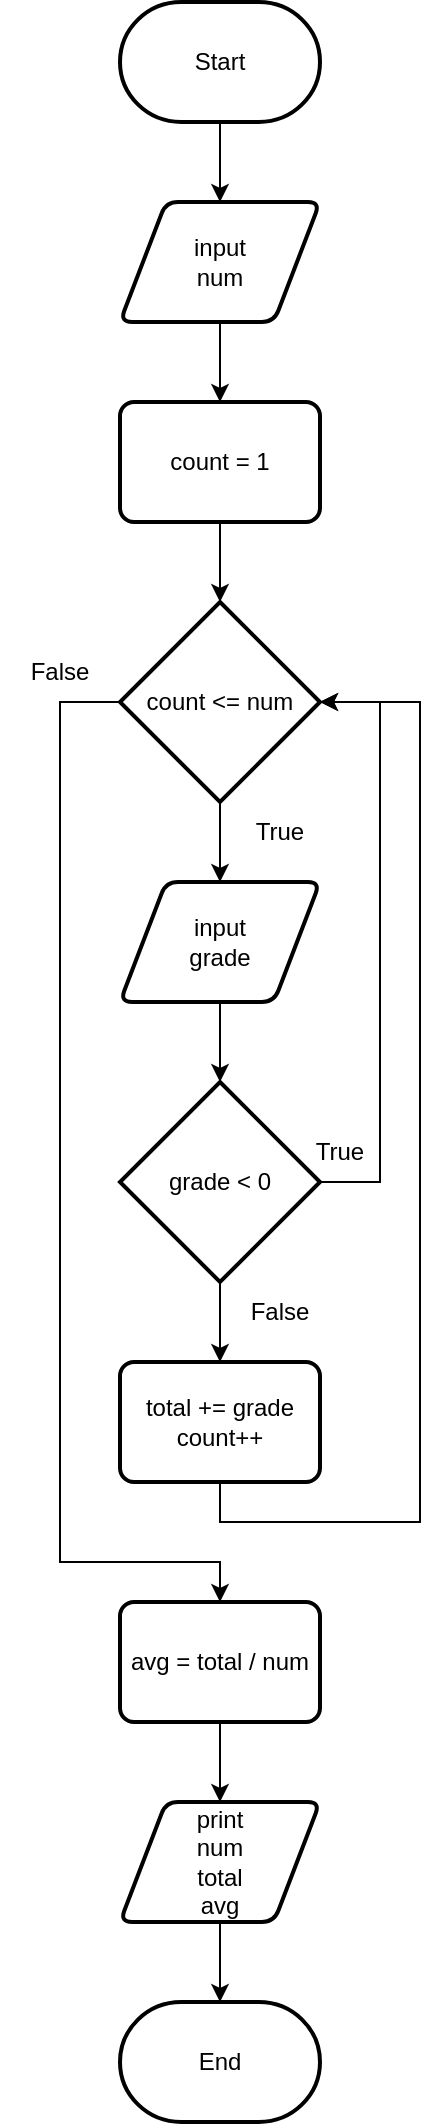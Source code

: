 <mxfile version="21.2.3" type="device">
  <diagram name="Page-1" id="aas672YwQk-0MgA5ubcF">
    <mxGraphModel dx="1147" dy="619" grid="1" gridSize="10" guides="1" tooltips="1" connect="1" arrows="1" fold="1" page="1" pageScale="1" pageWidth="1200" pageHeight="1600" math="0" shadow="0">
      <root>
        <mxCell id="0" />
        <mxCell id="1" parent="0" />
        <mxCell id="vzzCDepZhQNcNllD5PRw-26" value="" style="edgeStyle=orthogonalEdgeStyle;rounded=0;orthogonalLoop=1;jettySize=auto;html=1;" edge="1" parent="1" source="vzzCDepZhQNcNllD5PRw-1" target="vzzCDepZhQNcNllD5PRw-2">
          <mxGeometry relative="1" as="geometry" />
        </mxCell>
        <mxCell id="vzzCDepZhQNcNllD5PRw-1" value="Start" style="strokeWidth=2;html=1;shape=mxgraph.flowchart.terminator;whiteSpace=wrap;" vertex="1" parent="1">
          <mxGeometry x="550" y="40" width="100" height="60" as="geometry" />
        </mxCell>
        <mxCell id="vzzCDepZhQNcNllD5PRw-13" value="" style="edgeStyle=orthogonalEdgeStyle;rounded=0;orthogonalLoop=1;jettySize=auto;html=1;" edge="1" parent="1" source="vzzCDepZhQNcNllD5PRw-2" target="vzzCDepZhQNcNllD5PRw-3">
          <mxGeometry relative="1" as="geometry" />
        </mxCell>
        <mxCell id="vzzCDepZhQNcNllD5PRw-2" value="&lt;div&gt;input&lt;/div&gt;&lt;div&gt;num&lt;/div&gt;" style="shape=parallelogram;html=1;strokeWidth=2;perimeter=parallelogramPerimeter;whiteSpace=wrap;rounded=1;arcSize=12;size=0.23;" vertex="1" parent="1">
          <mxGeometry x="550" y="140" width="100" height="60" as="geometry" />
        </mxCell>
        <mxCell id="vzzCDepZhQNcNllD5PRw-14" value="" style="edgeStyle=orthogonalEdgeStyle;rounded=0;orthogonalLoop=1;jettySize=auto;html=1;" edge="1" parent="1" source="vzzCDepZhQNcNllD5PRw-3" target="vzzCDepZhQNcNllD5PRw-4">
          <mxGeometry relative="1" as="geometry" />
        </mxCell>
        <mxCell id="vzzCDepZhQNcNllD5PRw-3" value="count = 1" style="rounded=1;whiteSpace=wrap;html=1;absoluteArcSize=1;arcSize=14;strokeWidth=2;" vertex="1" parent="1">
          <mxGeometry x="550" y="240" width="100" height="60" as="geometry" />
        </mxCell>
        <mxCell id="vzzCDepZhQNcNllD5PRw-10" value="" style="edgeStyle=orthogonalEdgeStyle;rounded=0;orthogonalLoop=1;jettySize=auto;html=1;" edge="1" parent="1" source="vzzCDepZhQNcNllD5PRw-4" target="vzzCDepZhQNcNllD5PRw-5">
          <mxGeometry relative="1" as="geometry" />
        </mxCell>
        <mxCell id="vzzCDepZhQNcNllD5PRw-16" style="edgeStyle=orthogonalEdgeStyle;rounded=0;orthogonalLoop=1;jettySize=auto;html=1;exitX=0;exitY=0.5;exitDx=0;exitDy=0;exitPerimeter=0;" edge="1" parent="1" source="vzzCDepZhQNcNllD5PRw-4" target="vzzCDepZhQNcNllD5PRw-15">
          <mxGeometry relative="1" as="geometry">
            <Array as="points">
              <mxPoint x="520" y="390" />
              <mxPoint x="520" y="820" />
              <mxPoint x="600" y="820" />
            </Array>
          </mxGeometry>
        </mxCell>
        <mxCell id="vzzCDepZhQNcNllD5PRw-4" value="count &amp;lt;= num" style="strokeWidth=2;html=1;shape=mxgraph.flowchart.decision;whiteSpace=wrap;" vertex="1" parent="1">
          <mxGeometry x="550" y="340" width="100" height="100" as="geometry" />
        </mxCell>
        <mxCell id="vzzCDepZhQNcNllD5PRw-11" value="" style="edgeStyle=orthogonalEdgeStyle;rounded=0;orthogonalLoop=1;jettySize=auto;html=1;" edge="1" parent="1" source="vzzCDepZhQNcNllD5PRw-5" target="vzzCDepZhQNcNllD5PRw-6">
          <mxGeometry relative="1" as="geometry" />
        </mxCell>
        <mxCell id="vzzCDepZhQNcNllD5PRw-5" value="&lt;div&gt;input&lt;/div&gt;&lt;div&gt;grade&lt;br&gt;&lt;/div&gt;" style="shape=parallelogram;html=1;strokeWidth=2;perimeter=parallelogramPerimeter;whiteSpace=wrap;rounded=1;arcSize=12;size=0.23;" vertex="1" parent="1">
          <mxGeometry x="550" y="480" width="100" height="60" as="geometry" />
        </mxCell>
        <mxCell id="vzzCDepZhQNcNllD5PRw-7" style="edgeStyle=orthogonalEdgeStyle;rounded=0;orthogonalLoop=1;jettySize=auto;html=1;exitX=1;exitY=0.5;exitDx=0;exitDy=0;exitPerimeter=0;entryX=1;entryY=0.5;entryDx=0;entryDy=0;entryPerimeter=0;" edge="1" parent="1" source="vzzCDepZhQNcNllD5PRw-6" target="vzzCDepZhQNcNllD5PRw-4">
          <mxGeometry relative="1" as="geometry">
            <Array as="points">
              <mxPoint x="680" y="630" />
              <mxPoint x="680" y="390" />
            </Array>
          </mxGeometry>
        </mxCell>
        <mxCell id="vzzCDepZhQNcNllD5PRw-12" value="" style="edgeStyle=orthogonalEdgeStyle;rounded=0;orthogonalLoop=1;jettySize=auto;html=1;" edge="1" parent="1" source="vzzCDepZhQNcNllD5PRw-6" target="vzzCDepZhQNcNllD5PRw-8">
          <mxGeometry relative="1" as="geometry" />
        </mxCell>
        <mxCell id="vzzCDepZhQNcNllD5PRw-6" value="grade &amp;lt; 0" style="strokeWidth=2;html=1;shape=mxgraph.flowchart.decision;whiteSpace=wrap;" vertex="1" parent="1">
          <mxGeometry x="550" y="580" width="100" height="100" as="geometry" />
        </mxCell>
        <mxCell id="vzzCDepZhQNcNllD5PRw-9" style="edgeStyle=orthogonalEdgeStyle;rounded=0;orthogonalLoop=1;jettySize=auto;html=1;exitX=0.5;exitY=1;exitDx=0;exitDy=0;entryX=1;entryY=0.5;entryDx=0;entryDy=0;entryPerimeter=0;" edge="1" parent="1" source="vzzCDepZhQNcNllD5PRw-8" target="vzzCDepZhQNcNllD5PRw-4">
          <mxGeometry relative="1" as="geometry">
            <Array as="points">
              <mxPoint x="600" y="800" />
              <mxPoint x="700" y="800" />
              <mxPoint x="700" y="390" />
            </Array>
          </mxGeometry>
        </mxCell>
        <mxCell id="vzzCDepZhQNcNllD5PRw-8" value="total += grade&lt;br&gt;count++" style="rounded=1;whiteSpace=wrap;html=1;absoluteArcSize=1;arcSize=14;strokeWidth=2;" vertex="1" parent="1">
          <mxGeometry x="550" y="720" width="100" height="60" as="geometry" />
        </mxCell>
        <mxCell id="vzzCDepZhQNcNllD5PRw-18" value="" style="edgeStyle=orthogonalEdgeStyle;rounded=0;orthogonalLoop=1;jettySize=auto;html=1;" edge="1" parent="1" source="vzzCDepZhQNcNllD5PRw-15" target="vzzCDepZhQNcNllD5PRw-17">
          <mxGeometry relative="1" as="geometry" />
        </mxCell>
        <mxCell id="vzzCDepZhQNcNllD5PRw-15" value="avg = total / num" style="rounded=1;whiteSpace=wrap;html=1;absoluteArcSize=1;arcSize=14;strokeWidth=2;" vertex="1" parent="1">
          <mxGeometry x="550" y="840" width="100" height="60" as="geometry" />
        </mxCell>
        <mxCell id="vzzCDepZhQNcNllD5PRw-20" value="" style="edgeStyle=orthogonalEdgeStyle;rounded=0;orthogonalLoop=1;jettySize=auto;html=1;" edge="1" parent="1" source="vzzCDepZhQNcNllD5PRw-17" target="vzzCDepZhQNcNllD5PRw-19">
          <mxGeometry relative="1" as="geometry" />
        </mxCell>
        <mxCell id="vzzCDepZhQNcNllD5PRw-17" value="&lt;div&gt;print&lt;/div&gt;&lt;div&gt;num&lt;/div&gt;&lt;div&gt;total&lt;/div&gt;&lt;div&gt;avg&lt;br&gt;&lt;/div&gt;" style="shape=parallelogram;html=1;strokeWidth=2;perimeter=parallelogramPerimeter;whiteSpace=wrap;rounded=1;arcSize=12;size=0.23;" vertex="1" parent="1">
          <mxGeometry x="550" y="940" width="100" height="60" as="geometry" />
        </mxCell>
        <mxCell id="vzzCDepZhQNcNllD5PRw-19" value="End" style="strokeWidth=2;html=1;shape=mxgraph.flowchart.terminator;whiteSpace=wrap;" vertex="1" parent="1">
          <mxGeometry x="550" y="1040" width="100" height="60" as="geometry" />
        </mxCell>
        <mxCell id="vzzCDepZhQNcNllD5PRw-21" value="True" style="text;html=1;strokeColor=none;fillColor=none;align=center;verticalAlign=middle;whiteSpace=wrap;rounded=0;" vertex="1" parent="1">
          <mxGeometry x="600" y="440" width="60" height="30" as="geometry" />
        </mxCell>
        <mxCell id="vzzCDepZhQNcNllD5PRw-22" value="False" style="text;html=1;strokeColor=none;fillColor=none;align=center;verticalAlign=middle;whiteSpace=wrap;rounded=0;" vertex="1" parent="1">
          <mxGeometry x="490" y="360" width="60" height="30" as="geometry" />
        </mxCell>
        <mxCell id="vzzCDepZhQNcNllD5PRw-23" value="True" style="text;html=1;strokeColor=none;fillColor=none;align=center;verticalAlign=middle;whiteSpace=wrap;rounded=0;" vertex="1" parent="1">
          <mxGeometry x="630" y="600" width="60" height="30" as="geometry" />
        </mxCell>
        <mxCell id="vzzCDepZhQNcNllD5PRw-25" value="False" style="text;html=1;strokeColor=none;fillColor=none;align=center;verticalAlign=middle;whiteSpace=wrap;rounded=0;" vertex="1" parent="1">
          <mxGeometry x="600" y="680" width="60" height="30" as="geometry" />
        </mxCell>
      </root>
    </mxGraphModel>
  </diagram>
</mxfile>
